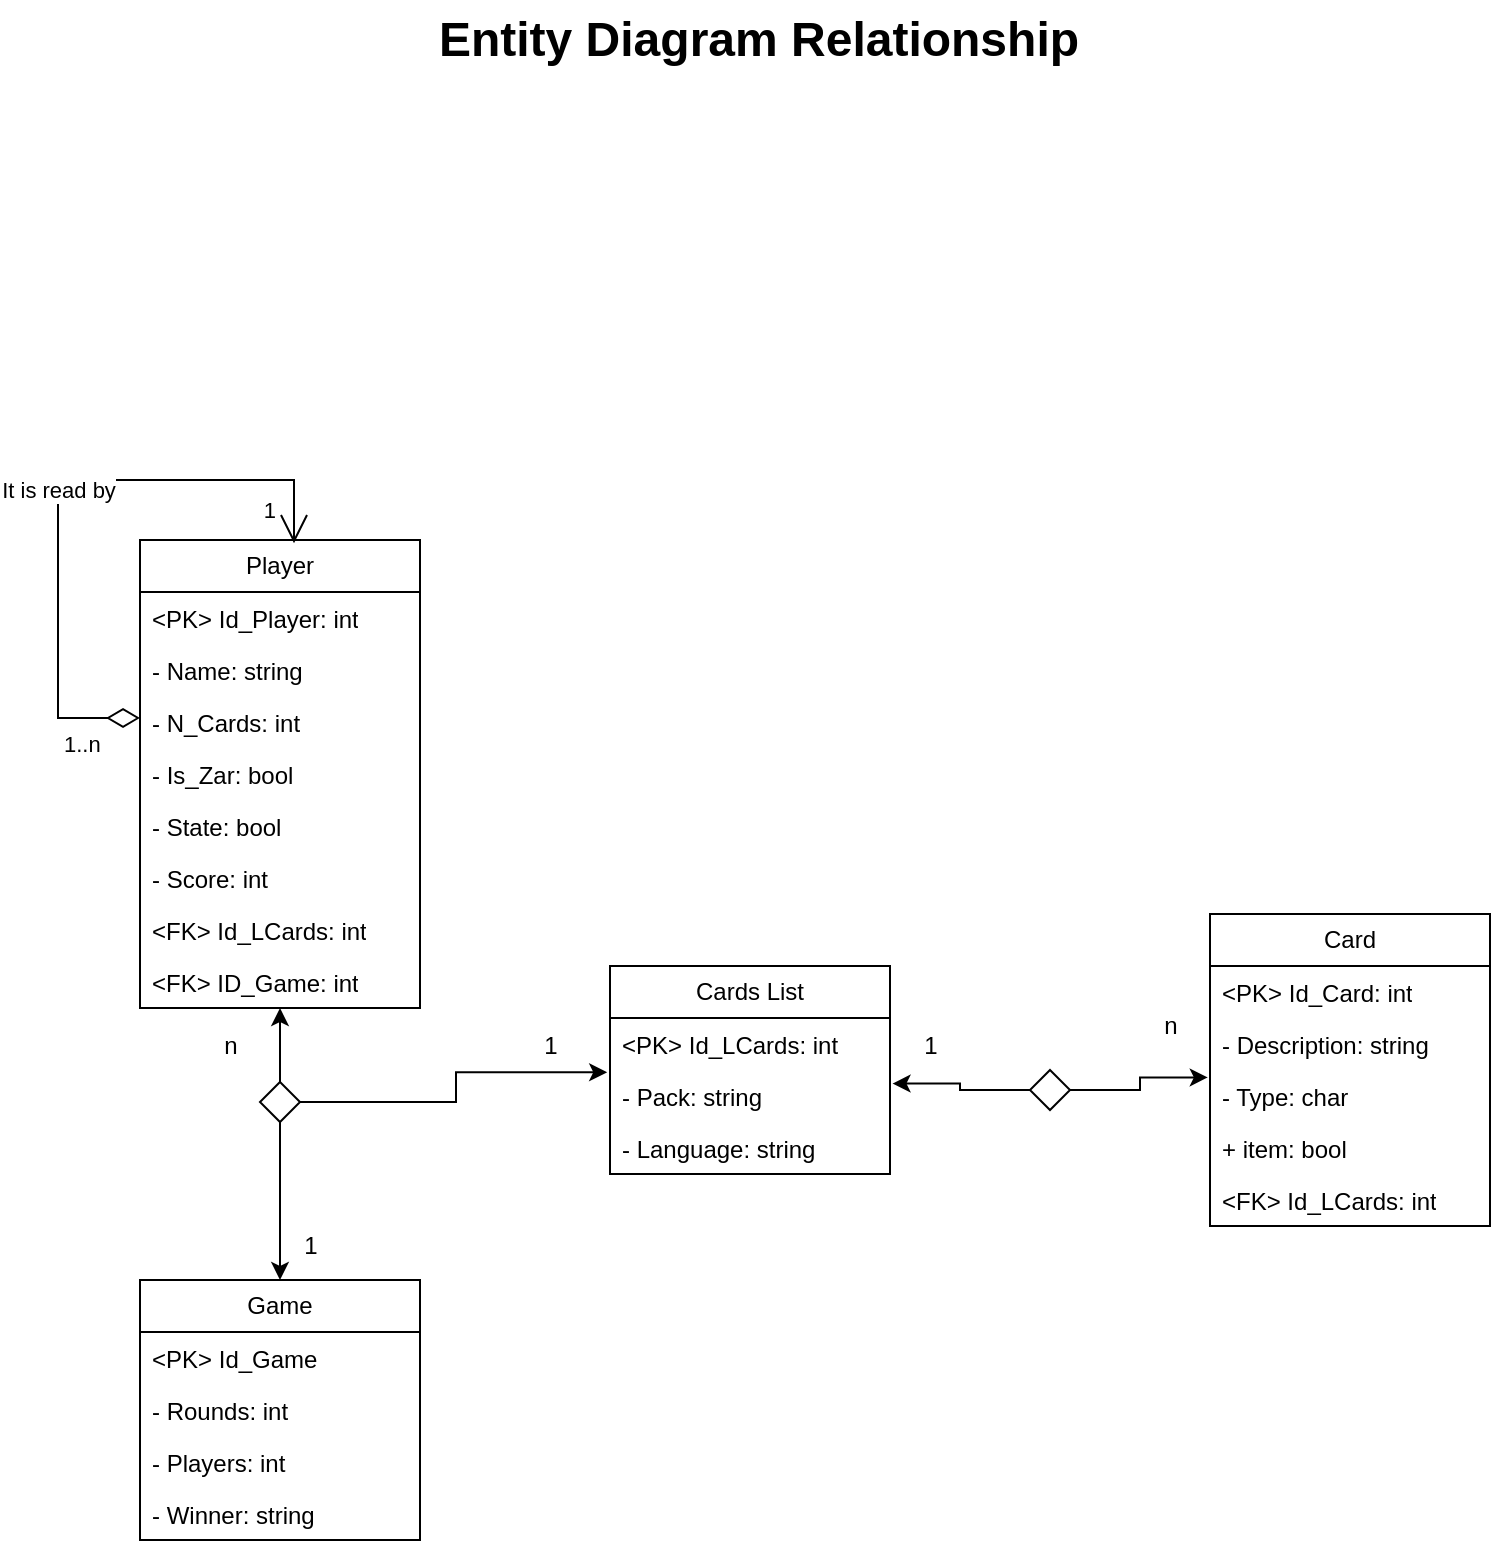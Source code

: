 <mxfile version="21.5.2" type="github">
  <diagram id="C5RBs43oDa-KdzZeNtuy" name="Page-1">
    <mxGraphModel dx="1313" dy="698" grid="1" gridSize="10" guides="1" tooltips="1" connect="1" arrows="1" fold="1" page="1" pageScale="1" pageWidth="827" pageHeight="1169" math="0" shadow="0">
      <root>
        <mxCell id="WIyWlLk6GJQsqaUBKTNV-0" />
        <mxCell id="WIyWlLk6GJQsqaUBKTNV-1" parent="WIyWlLk6GJQsqaUBKTNV-0" />
        <mxCell id="kDKgqQBtZotzMV0rrc1l-6" value="Player" style="swimlane;fontStyle=0;childLayout=stackLayout;horizontal=1;startSize=26;fillColor=none;horizontalStack=0;resizeParent=1;resizeParentMax=0;resizeLast=0;collapsible=1;marginBottom=0;whiteSpace=wrap;html=1;" vertex="1" parent="WIyWlLk6GJQsqaUBKTNV-1">
          <mxGeometry x="105" y="320" width="140" height="234" as="geometry" />
        </mxCell>
        <mxCell id="kDKgqQBtZotzMV0rrc1l-7" value="&amp;lt;PK&amp;gt; Id_Player: int" style="text;strokeColor=none;fillColor=none;align=left;verticalAlign=top;spacingLeft=4;spacingRight=4;overflow=hidden;rotatable=0;points=[[0,0.5],[1,0.5]];portConstraint=eastwest;whiteSpace=wrap;html=1;" vertex="1" parent="kDKgqQBtZotzMV0rrc1l-6">
          <mxGeometry y="26" width="140" height="26" as="geometry" />
        </mxCell>
        <mxCell id="kDKgqQBtZotzMV0rrc1l-8" value="- Name: string" style="text;strokeColor=none;fillColor=none;align=left;verticalAlign=top;spacingLeft=4;spacingRight=4;overflow=hidden;rotatable=0;points=[[0,0.5],[1,0.5]];portConstraint=eastwest;whiteSpace=wrap;html=1;" vertex="1" parent="kDKgqQBtZotzMV0rrc1l-6">
          <mxGeometry y="52" width="140" height="26" as="geometry" />
        </mxCell>
        <mxCell id="kDKgqQBtZotzMV0rrc1l-33" value="- N_Cards: int" style="text;strokeColor=none;fillColor=none;align=left;verticalAlign=top;spacingLeft=4;spacingRight=4;overflow=hidden;rotatable=0;points=[[0,0.5],[1,0.5]];portConstraint=eastwest;whiteSpace=wrap;html=1;" vertex="1" parent="kDKgqQBtZotzMV0rrc1l-6">
          <mxGeometry y="78" width="140" height="26" as="geometry" />
        </mxCell>
        <mxCell id="kDKgqQBtZotzMV0rrc1l-42" value="- Is_Zar: bool" style="text;strokeColor=none;fillColor=none;align=left;verticalAlign=top;spacingLeft=4;spacingRight=4;overflow=hidden;rotatable=0;points=[[0,0.5],[1,0.5]];portConstraint=eastwest;whiteSpace=wrap;html=1;" vertex="1" parent="kDKgqQBtZotzMV0rrc1l-6">
          <mxGeometry y="104" width="140" height="26" as="geometry" />
        </mxCell>
        <mxCell id="kDKgqQBtZotzMV0rrc1l-43" value="- State: bool" style="text;strokeColor=none;fillColor=none;align=left;verticalAlign=top;spacingLeft=4;spacingRight=4;overflow=hidden;rotatable=0;points=[[0,0.5],[1,0.5]];portConstraint=eastwest;whiteSpace=wrap;html=1;" vertex="1" parent="kDKgqQBtZotzMV0rrc1l-6">
          <mxGeometry y="130" width="140" height="26" as="geometry" />
        </mxCell>
        <mxCell id="kDKgqQBtZotzMV0rrc1l-9" value="- Score: int" style="text;strokeColor=none;fillColor=none;align=left;verticalAlign=top;spacingLeft=4;spacingRight=4;overflow=hidden;rotatable=0;points=[[0,0.5],[1,0.5]];portConstraint=eastwest;whiteSpace=wrap;html=1;" vertex="1" parent="kDKgqQBtZotzMV0rrc1l-6">
          <mxGeometry y="156" width="140" height="26" as="geometry" />
        </mxCell>
        <mxCell id="kDKgqQBtZotzMV0rrc1l-93" value="&amp;lt;FK&amp;gt; Id_LCards: int" style="text;strokeColor=none;fillColor=none;align=left;verticalAlign=top;spacingLeft=4;spacingRight=4;overflow=hidden;rotatable=0;points=[[0,0.5],[1,0.5]];portConstraint=eastwest;whiteSpace=wrap;html=1;" vertex="1" parent="kDKgqQBtZotzMV0rrc1l-6">
          <mxGeometry y="182" width="140" height="26" as="geometry" />
        </mxCell>
        <mxCell id="kDKgqQBtZotzMV0rrc1l-94" value="&amp;lt;FK&amp;gt; ID_Game: int" style="text;strokeColor=none;fillColor=none;align=left;verticalAlign=top;spacingLeft=4;spacingRight=4;overflow=hidden;rotatable=0;points=[[0,0.5],[1,0.5]];portConstraint=eastwest;whiteSpace=wrap;html=1;" vertex="1" parent="kDKgqQBtZotzMV0rrc1l-6">
          <mxGeometry y="208" width="140" height="26" as="geometry" />
        </mxCell>
        <mxCell id="kDKgqQBtZotzMV0rrc1l-24" value="Card" style="swimlane;fontStyle=0;childLayout=stackLayout;horizontal=1;startSize=26;fillColor=none;horizontalStack=0;resizeParent=1;resizeParentMax=0;resizeLast=0;collapsible=1;marginBottom=0;whiteSpace=wrap;html=1;" vertex="1" parent="WIyWlLk6GJQsqaUBKTNV-1">
          <mxGeometry x="640" y="507" width="140" height="156" as="geometry" />
        </mxCell>
        <mxCell id="kDKgqQBtZotzMV0rrc1l-25" value="&amp;lt;PK&amp;gt; Id_Card: int" style="text;strokeColor=none;fillColor=none;align=left;verticalAlign=top;spacingLeft=4;spacingRight=4;overflow=hidden;rotatable=0;points=[[0,0.5],[1,0.5]];portConstraint=eastwest;whiteSpace=wrap;html=1;" vertex="1" parent="kDKgqQBtZotzMV0rrc1l-24">
          <mxGeometry y="26" width="140" height="26" as="geometry" />
        </mxCell>
        <mxCell id="kDKgqQBtZotzMV0rrc1l-26" value="- Description: string" style="text;strokeColor=none;fillColor=none;align=left;verticalAlign=top;spacingLeft=4;spacingRight=4;overflow=hidden;rotatable=0;points=[[0,0.5],[1,0.5]];portConstraint=eastwest;whiteSpace=wrap;html=1;" vertex="1" parent="kDKgqQBtZotzMV0rrc1l-24">
          <mxGeometry y="52" width="140" height="26" as="geometry" />
        </mxCell>
        <mxCell id="kDKgqQBtZotzMV0rrc1l-27" value="- Type: char" style="text;strokeColor=none;fillColor=none;align=left;verticalAlign=top;spacingLeft=4;spacingRight=4;overflow=hidden;rotatable=0;points=[[0,0.5],[1,0.5]];portConstraint=eastwest;whiteSpace=wrap;html=1;" vertex="1" parent="kDKgqQBtZotzMV0rrc1l-24">
          <mxGeometry y="78" width="140" height="26" as="geometry" />
        </mxCell>
        <mxCell id="kDKgqQBtZotzMV0rrc1l-32" value="+ item: bool" style="text;strokeColor=none;fillColor=none;align=left;verticalAlign=top;spacingLeft=4;spacingRight=4;overflow=hidden;rotatable=0;points=[[0,0.5],[1,0.5]];portConstraint=eastwest;whiteSpace=wrap;html=1;" vertex="1" parent="kDKgqQBtZotzMV0rrc1l-24">
          <mxGeometry y="104" width="140" height="26" as="geometry" />
        </mxCell>
        <mxCell id="kDKgqQBtZotzMV0rrc1l-30" value="&amp;lt;FK&amp;gt; Id_LCards: int" style="text;strokeColor=none;fillColor=none;align=left;verticalAlign=top;spacingLeft=4;spacingRight=4;overflow=hidden;rotatable=0;points=[[0,0.5],[1,0.5]];portConstraint=eastwest;whiteSpace=wrap;html=1;" vertex="1" parent="kDKgqQBtZotzMV0rrc1l-24">
          <mxGeometry y="130" width="140" height="26" as="geometry" />
        </mxCell>
        <mxCell id="kDKgqQBtZotzMV0rrc1l-44" value="Game" style="swimlane;fontStyle=0;childLayout=stackLayout;horizontal=1;startSize=26;fillColor=none;horizontalStack=0;resizeParent=1;resizeParentMax=0;resizeLast=0;collapsible=1;marginBottom=0;whiteSpace=wrap;html=1;" vertex="1" parent="WIyWlLk6GJQsqaUBKTNV-1">
          <mxGeometry x="105" y="690" width="140" height="130" as="geometry" />
        </mxCell>
        <mxCell id="kDKgqQBtZotzMV0rrc1l-45" value="&amp;lt;PK&amp;gt; Id_Game" style="text;strokeColor=none;fillColor=none;align=left;verticalAlign=top;spacingLeft=4;spacingRight=4;overflow=hidden;rotatable=0;points=[[0,0.5],[1,0.5]];portConstraint=eastwest;whiteSpace=wrap;html=1;" vertex="1" parent="kDKgqQBtZotzMV0rrc1l-44">
          <mxGeometry y="26" width="140" height="26" as="geometry" />
        </mxCell>
        <mxCell id="kDKgqQBtZotzMV0rrc1l-46" value="- Rounds: int" style="text;strokeColor=none;fillColor=none;align=left;verticalAlign=top;spacingLeft=4;spacingRight=4;overflow=hidden;rotatable=0;points=[[0,0.5],[1,0.5]];portConstraint=eastwest;whiteSpace=wrap;html=1;" vertex="1" parent="kDKgqQBtZotzMV0rrc1l-44">
          <mxGeometry y="52" width="140" height="26" as="geometry" />
        </mxCell>
        <mxCell id="kDKgqQBtZotzMV0rrc1l-47" value="- Players: int" style="text;strokeColor=none;fillColor=none;align=left;verticalAlign=top;spacingLeft=4;spacingRight=4;overflow=hidden;rotatable=0;points=[[0,0.5],[1,0.5]];portConstraint=eastwest;whiteSpace=wrap;html=1;" vertex="1" parent="kDKgqQBtZotzMV0rrc1l-44">
          <mxGeometry y="78" width="140" height="26" as="geometry" />
        </mxCell>
        <mxCell id="kDKgqQBtZotzMV0rrc1l-69" value="&lt;div&gt;- Winner: string&lt;/div&gt;" style="text;strokeColor=none;fillColor=none;align=left;verticalAlign=top;spacingLeft=4;spacingRight=4;overflow=hidden;rotatable=0;points=[[0,0.5],[1,0.5]];portConstraint=eastwest;whiteSpace=wrap;html=1;" vertex="1" parent="kDKgqQBtZotzMV0rrc1l-44">
          <mxGeometry y="104" width="140" height="26" as="geometry" />
        </mxCell>
        <mxCell id="kDKgqQBtZotzMV0rrc1l-48" value="Cards List" style="swimlane;fontStyle=0;childLayout=stackLayout;horizontal=1;startSize=26;fillColor=none;horizontalStack=0;resizeParent=1;resizeParentMax=0;resizeLast=0;collapsible=1;marginBottom=0;whiteSpace=wrap;html=1;" vertex="1" parent="WIyWlLk6GJQsqaUBKTNV-1">
          <mxGeometry x="340" y="533" width="140" height="104" as="geometry" />
        </mxCell>
        <mxCell id="kDKgqQBtZotzMV0rrc1l-49" value="&amp;lt;PK&amp;gt; Id_LCards: int" style="text;strokeColor=none;fillColor=none;align=left;verticalAlign=top;spacingLeft=4;spacingRight=4;overflow=hidden;rotatable=0;points=[[0,0.5],[1,0.5]];portConstraint=eastwest;whiteSpace=wrap;html=1;" vertex="1" parent="kDKgqQBtZotzMV0rrc1l-48">
          <mxGeometry y="26" width="140" height="26" as="geometry" />
        </mxCell>
        <mxCell id="kDKgqQBtZotzMV0rrc1l-50" value="- Pack: string" style="text;strokeColor=none;fillColor=none;align=left;verticalAlign=top;spacingLeft=4;spacingRight=4;overflow=hidden;rotatable=0;points=[[0,0.5],[1,0.5]];portConstraint=eastwest;whiteSpace=wrap;html=1;" vertex="1" parent="kDKgqQBtZotzMV0rrc1l-48">
          <mxGeometry y="52" width="140" height="26" as="geometry" />
        </mxCell>
        <mxCell id="kDKgqQBtZotzMV0rrc1l-51" value="&lt;div&gt;- Language: string&lt;/div&gt;" style="text;strokeColor=none;fillColor=none;align=left;verticalAlign=top;spacingLeft=4;spacingRight=4;overflow=hidden;rotatable=0;points=[[0,0.5],[1,0.5]];portConstraint=eastwest;whiteSpace=wrap;html=1;" vertex="1" parent="kDKgqQBtZotzMV0rrc1l-48">
          <mxGeometry y="78" width="140" height="26" as="geometry" />
        </mxCell>
        <mxCell id="kDKgqQBtZotzMV0rrc1l-17" value="It is read by" style="endArrow=open;html=1;endSize=12;startArrow=diamondThin;startSize=14;startFill=0;edgeStyle=orthogonalEdgeStyle;rounded=0;entryX=0.553;entryY=0.007;entryDx=0;entryDy=0;exitX=0;exitY=0.5;exitDx=0;exitDy=0;entryPerimeter=0;" edge="1" parent="WIyWlLk6GJQsqaUBKTNV-1" target="kDKgqQBtZotzMV0rrc1l-6">
          <mxGeometry relative="1" as="geometry">
            <mxPoint x="105" y="409" as="sourcePoint" />
            <mxPoint x="175" y="370" as="targetPoint" />
            <Array as="points">
              <mxPoint x="64" y="409" />
              <mxPoint x="64" y="290" />
              <mxPoint x="182" y="290" />
              <mxPoint x="182" y="321" />
            </Array>
          </mxGeometry>
        </mxCell>
        <mxCell id="kDKgqQBtZotzMV0rrc1l-18" value="1..n" style="edgeLabel;resizable=0;html=1;align=left;verticalAlign=top;" connectable="0" vertex="1" parent="kDKgqQBtZotzMV0rrc1l-17">
          <mxGeometry x="-1" relative="1" as="geometry">
            <mxPoint x="-40" as="offset" />
          </mxGeometry>
        </mxCell>
        <mxCell id="kDKgqQBtZotzMV0rrc1l-19" value="1" style="edgeLabel;resizable=0;html=1;align=right;verticalAlign=top;" connectable="0" vertex="1" parent="kDKgqQBtZotzMV0rrc1l-17">
          <mxGeometry x="1" relative="1" as="geometry">
            <mxPoint x="-9" y="-30" as="offset" />
          </mxGeometry>
        </mxCell>
        <mxCell id="kDKgqQBtZotzMV0rrc1l-82" style="edgeStyle=orthogonalEdgeStyle;rounded=0;orthogonalLoop=1;jettySize=auto;html=1;exitX=0.5;exitY=0;exitDx=0;exitDy=0;entryX=0.5;entryY=1;entryDx=0;entryDy=0;" edge="1" parent="WIyWlLk6GJQsqaUBKTNV-1" source="kDKgqQBtZotzMV0rrc1l-78" target="kDKgqQBtZotzMV0rrc1l-6">
          <mxGeometry relative="1" as="geometry" />
        </mxCell>
        <mxCell id="kDKgqQBtZotzMV0rrc1l-83" style="edgeStyle=orthogonalEdgeStyle;rounded=0;orthogonalLoop=1;jettySize=auto;html=1;exitX=0.5;exitY=1;exitDx=0;exitDy=0;entryX=0.5;entryY=0;entryDx=0;entryDy=0;" edge="1" parent="WIyWlLk6GJQsqaUBKTNV-1" source="kDKgqQBtZotzMV0rrc1l-78" target="kDKgqQBtZotzMV0rrc1l-44">
          <mxGeometry relative="1" as="geometry" />
        </mxCell>
        <mxCell id="kDKgqQBtZotzMV0rrc1l-84" style="edgeStyle=orthogonalEdgeStyle;rounded=0;orthogonalLoop=1;jettySize=auto;html=1;exitX=1;exitY=0.5;exitDx=0;exitDy=0;entryX=-0.01;entryY=0.043;entryDx=0;entryDy=0;entryPerimeter=0;" edge="1" parent="WIyWlLk6GJQsqaUBKTNV-1" source="kDKgqQBtZotzMV0rrc1l-78" target="kDKgqQBtZotzMV0rrc1l-50">
          <mxGeometry relative="1" as="geometry">
            <mxPoint x="290" y="585" as="targetPoint" />
            <Array as="points">
              <mxPoint x="263" y="601" />
              <mxPoint x="263" y="586" />
            </Array>
          </mxGeometry>
        </mxCell>
        <mxCell id="kDKgqQBtZotzMV0rrc1l-78" value="" style="rhombus;aspect=fixed;" vertex="1" parent="WIyWlLk6GJQsqaUBKTNV-1">
          <mxGeometry x="165" y="591" width="20" height="20" as="geometry" />
        </mxCell>
        <mxCell id="kDKgqQBtZotzMV0rrc1l-86" style="edgeStyle=orthogonalEdgeStyle;rounded=0;orthogonalLoop=1;jettySize=auto;html=1;entryX=-0.008;entryY=0.142;entryDx=0;entryDy=0;entryPerimeter=0;" edge="1" parent="WIyWlLk6GJQsqaUBKTNV-1" source="kDKgqQBtZotzMV0rrc1l-85" target="kDKgqQBtZotzMV0rrc1l-27">
          <mxGeometry relative="1" as="geometry" />
        </mxCell>
        <mxCell id="kDKgqQBtZotzMV0rrc1l-87" style="edgeStyle=orthogonalEdgeStyle;rounded=0;orthogonalLoop=1;jettySize=auto;html=1;exitX=0;exitY=0.5;exitDx=0;exitDy=0;entryX=1.009;entryY=0.26;entryDx=0;entryDy=0;entryPerimeter=0;" edge="1" parent="WIyWlLk6GJQsqaUBKTNV-1" source="kDKgqQBtZotzMV0rrc1l-85" target="kDKgqQBtZotzMV0rrc1l-50">
          <mxGeometry relative="1" as="geometry" />
        </mxCell>
        <mxCell id="kDKgqQBtZotzMV0rrc1l-85" value="" style="rhombus;aspect=fixed;" vertex="1" parent="WIyWlLk6GJQsqaUBKTNV-1">
          <mxGeometry x="550" y="585" width="20" height="20" as="geometry" />
        </mxCell>
        <mxCell id="kDKgqQBtZotzMV0rrc1l-88" value="n" style="text;html=1;align=center;verticalAlign=middle;resizable=0;points=[];autosize=1;strokeColor=none;fillColor=none;" vertex="1" parent="WIyWlLk6GJQsqaUBKTNV-1">
          <mxGeometry x="135" y="558" width="30" height="30" as="geometry" />
        </mxCell>
        <mxCell id="kDKgqQBtZotzMV0rrc1l-89" value="1" style="text;html=1;align=center;verticalAlign=middle;resizable=0;points=[];autosize=1;strokeColor=none;fillColor=none;" vertex="1" parent="WIyWlLk6GJQsqaUBKTNV-1">
          <mxGeometry x="295" y="558" width="30" height="30" as="geometry" />
        </mxCell>
        <mxCell id="kDKgqQBtZotzMV0rrc1l-90" value="1" style="text;html=1;align=center;verticalAlign=middle;resizable=0;points=[];autosize=1;strokeColor=none;fillColor=none;" vertex="1" parent="WIyWlLk6GJQsqaUBKTNV-1">
          <mxGeometry x="175" y="658" width="30" height="30" as="geometry" />
        </mxCell>
        <mxCell id="kDKgqQBtZotzMV0rrc1l-91" value="n" style="text;html=1;align=center;verticalAlign=middle;resizable=0;points=[];autosize=1;strokeColor=none;fillColor=none;" vertex="1" parent="WIyWlLk6GJQsqaUBKTNV-1">
          <mxGeometry x="605" y="548" width="30" height="30" as="geometry" />
        </mxCell>
        <mxCell id="kDKgqQBtZotzMV0rrc1l-92" value="1" style="text;html=1;align=center;verticalAlign=middle;resizable=0;points=[];autosize=1;strokeColor=none;fillColor=none;" vertex="1" parent="WIyWlLk6GJQsqaUBKTNV-1">
          <mxGeometry x="485" y="558" width="30" height="30" as="geometry" />
        </mxCell>
        <mxCell id="kDKgqQBtZotzMV0rrc1l-96" value="Entity Diagram Relationship" style="text;strokeColor=none;fillColor=none;html=1;fontSize=24;fontStyle=1;verticalAlign=middle;align=center;" vertex="1" parent="WIyWlLk6GJQsqaUBKTNV-1">
          <mxGeometry x="249" y="50" width="330" height="40" as="geometry" />
        </mxCell>
      </root>
    </mxGraphModel>
  </diagram>
</mxfile>
